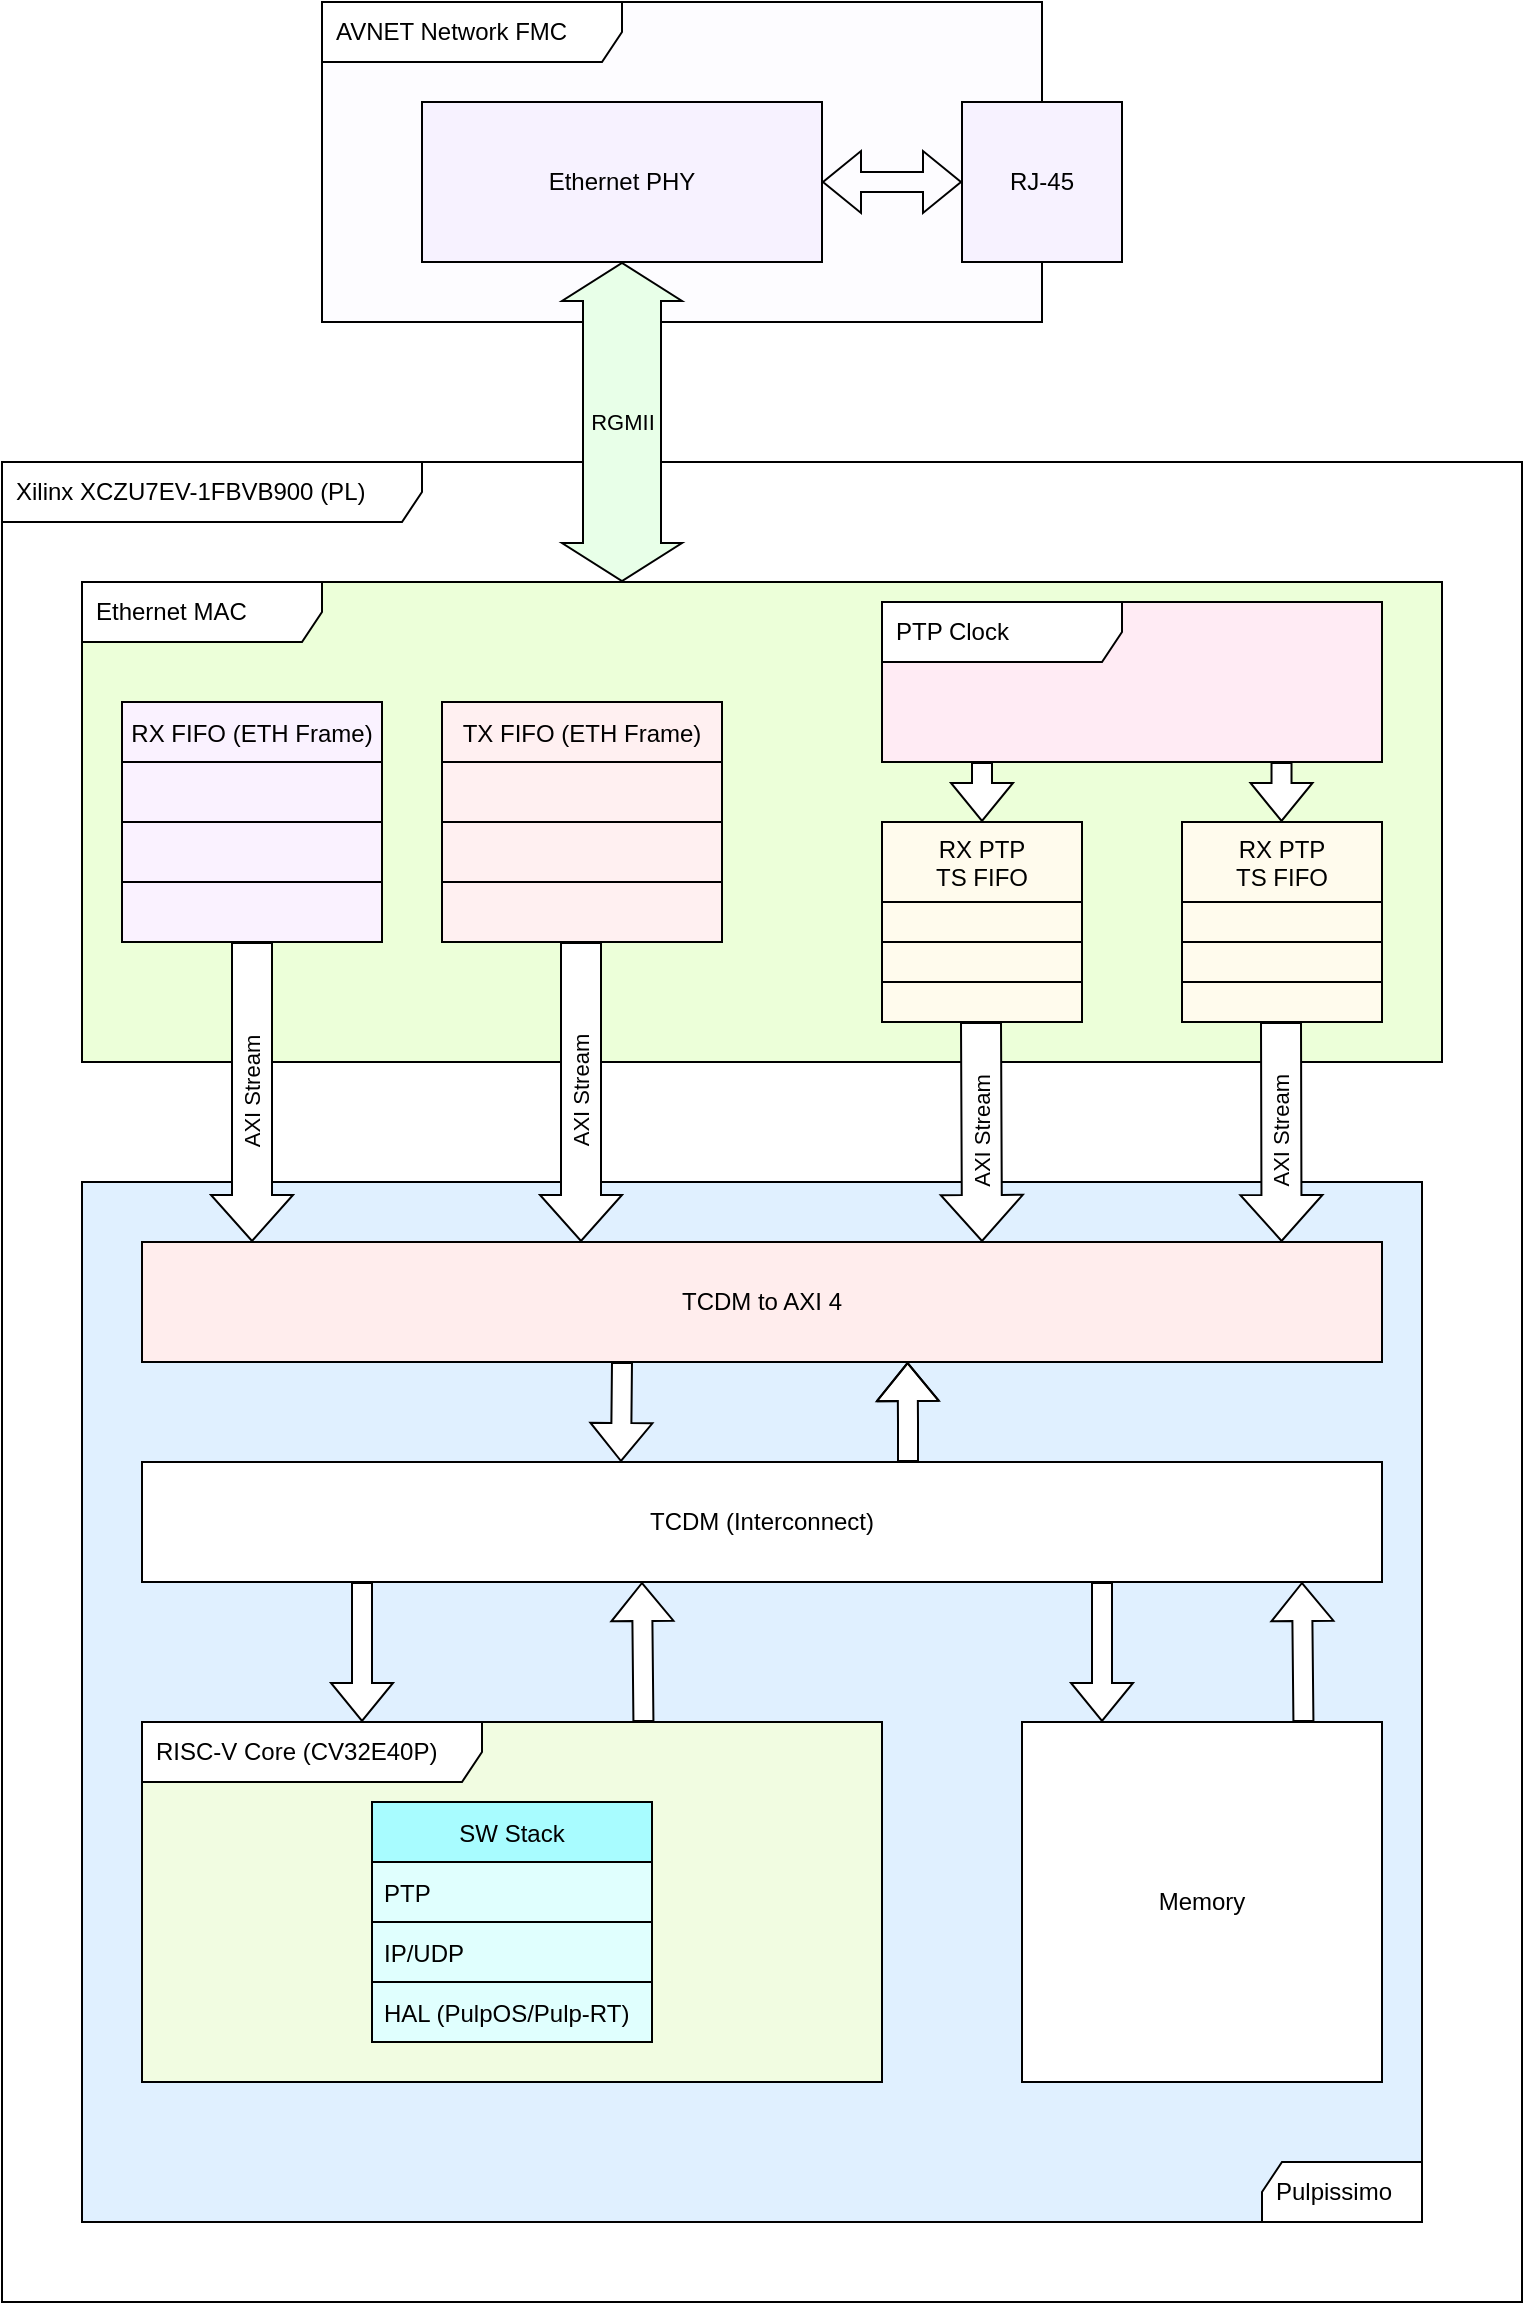 <mxfile version="15.8.7" type="github"><diagram id="mLPpQYJzLz1xqzUndZVS" name="Page-1"><mxGraphModel dx="1422" dy="752" grid="1" gridSize="10" guides="1" tooltips="1" connect="1" arrows="1" fold="1" page="1" pageScale="1" pageWidth="827" pageHeight="1169" math="0" shadow="0"><root><mxCell id="0"/><mxCell id="1" parent="0"/><mxCell id="8U_8XwLauRsZ4ZYQqi3w-3" value="Xilinx XCZU7EV-1FBVB900 (PL)" style="shape=umlFrame;whiteSpace=wrap;html=1;width=210;height=30;boundedLbl=1;verticalAlign=middle;align=left;spacingLeft=5;fillColor=default;swimlaneFillColor=#ffffff;" parent="1" vertex="1"><mxGeometry x="40" y="240" width="760" height="920" as="geometry"/></mxCell><mxCell id="8U_8XwLauRsZ4ZYQqi3w-2" value="&lt;div&gt;Ethernet MAC&lt;/div&gt;" style="shape=umlFrame;whiteSpace=wrap;html=1;width=120;height=30;boundedLbl=1;verticalAlign=middle;align=left;spacingLeft=5;fillColor=#FFFFFF;swimlaneFillColor=#ECFFD9;" parent="1" vertex="1"><mxGeometry x="80" y="300" width="680" height="240" as="geometry"/></mxCell><mxCell id="9wRkoVYpAe7Pgj8xl5cS-7" value="" style="group" parent="1" vertex="1" connectable="0"><mxGeometry x="200" y="10" width="400" height="160" as="geometry"/></mxCell><mxCell id="9wRkoVYpAe7Pgj8xl5cS-1" value="AVNET Network FMC" style="shape=umlFrame;whiteSpace=wrap;html=1;width=150;height=30;boundedLbl=1;verticalAlign=middle;align=left;spacingLeft=5;fillColor=#FFFFFF;swimlaneFillColor=#FDFCFF;" parent="9wRkoVYpAe7Pgj8xl5cS-7" vertex="1"><mxGeometry width="360" height="160" as="geometry"/></mxCell><mxCell id="9wRkoVYpAe7Pgj8xl5cS-3" value="&lt;span style=&quot;&quot;&gt;RJ-45&lt;/span&gt;" style="rounded=0;whiteSpace=wrap;html=1;labelBackgroundColor=none;fillColor=#F7F2FF;" parent="9wRkoVYpAe7Pgj8xl5cS-7" vertex="1"><mxGeometry x="320" y="50" width="80" height="80" as="geometry"/></mxCell><mxCell id="9wRkoVYpAe7Pgj8xl5cS-4" value="Ethernet PHY" style="rounded=0;whiteSpace=wrap;html=1;labelBackgroundColor=none;fillColor=#F7F2FF;" parent="9wRkoVYpAe7Pgj8xl5cS-7" vertex="1"><mxGeometry x="50" y="50" width="200" height="80" as="geometry"/></mxCell><mxCell id="9wRkoVYpAe7Pgj8xl5cS-6" value="" style="shape=flexArrow;endArrow=classic;startArrow=classic;html=1;rounded=0;fontColor=none;entryX=0;entryY=0.5;entryDx=0;entryDy=0;exitX=1;exitY=0.5;exitDx=0;exitDy=0;" parent="9wRkoVYpAe7Pgj8xl5cS-7" source="9wRkoVYpAe7Pgj8xl5cS-4" target="9wRkoVYpAe7Pgj8xl5cS-3" edge="1"><mxGeometry width="100" height="100" relative="1" as="geometry"><mxPoint x="200" y="150" as="sourcePoint"/><mxPoint x="300" y="50" as="targetPoint"/></mxGeometry></mxCell><mxCell id="9wRkoVYpAe7Pgj8xl5cS-8" value="RGMII" style="shape=flexArrow;endArrow=classic;startArrow=classic;html=1;rounded=0;fontColor=none;entryX=0.5;entryY=1;entryDx=0;entryDy=0;width=39;fillColor=#E8FFE8;labelBackgroundColor=none;" parent="1" target="9wRkoVYpAe7Pgj8xl5cS-4" edge="1"><mxGeometry width="100" height="100" relative="1" as="geometry"><mxPoint x="350" y="300" as="sourcePoint"/><mxPoint x="690" y="390" as="targetPoint"/></mxGeometry></mxCell><mxCell id="9wRkoVYpAe7Pgj8xl5cS-9" value="TX FIFO (ETH Frame)" style="swimlane;fontStyle=0;childLayout=stackLayout;horizontal=1;startSize=30;horizontalStack=0;resizeParent=1;resizeParentMax=0;resizeLast=0;collapsible=1;marginBottom=0;labelBackgroundColor=none;fontColor=none;fillColor=#FFF0F1;" parent="1" vertex="1"><mxGeometry x="260" y="360" width="140" height="120" as="geometry"/></mxCell><mxCell id="9wRkoVYpAe7Pgj8xl5cS-10" value="  " style="text;strokeColor=default;fillColor=#FFF0F1;align=left;verticalAlign=middle;spacingLeft=4;spacingRight=4;overflow=hidden;points=[[0,0.5],[1,0.5]];portConstraint=eastwest;rotatable=0;labelBackgroundColor=none;fontColor=none;labelBorderColor=none;" parent="9wRkoVYpAe7Pgj8xl5cS-9" vertex="1"><mxGeometry y="30" width="140" height="30" as="geometry"/></mxCell><mxCell id="9wRkoVYpAe7Pgj8xl5cS-11" value=" " style="text;strokeColor=default;fillColor=#FFF0F1;align=left;verticalAlign=middle;spacingLeft=4;spacingRight=4;overflow=hidden;points=[[0,0.5],[1,0.5]];portConstraint=eastwest;rotatable=0;labelBackgroundColor=none;fontColor=none;" parent="9wRkoVYpAe7Pgj8xl5cS-9" vertex="1"><mxGeometry y="60" width="140" height="30" as="geometry"/></mxCell><mxCell id="9wRkoVYpAe7Pgj8xl5cS-12" value=" " style="text;strokeColor=default;fillColor=#FFF0F1;align=left;verticalAlign=middle;spacingLeft=4;spacingRight=4;overflow=hidden;points=[[0,0.5],[1,0.5]];portConstraint=eastwest;rotatable=0;labelBackgroundColor=none;fontColor=none;" parent="9wRkoVYpAe7Pgj8xl5cS-9" vertex="1"><mxGeometry y="90" width="140" height="30" as="geometry"/></mxCell><mxCell id="9wRkoVYpAe7Pgj8xl5cS-14" value="RX FIFO (ETH Frame)" style="swimlane;fontStyle=0;childLayout=stackLayout;horizontal=1;startSize=30;horizontalStack=0;resizeParent=1;resizeParentMax=0;resizeLast=0;collapsible=1;marginBottom=0;labelBackgroundColor=none;fontColor=none;fillColor=#FAF2FF;" parent="1" vertex="1"><mxGeometry x="100" y="360" width="130" height="120" as="geometry"/></mxCell><mxCell id="9wRkoVYpAe7Pgj8xl5cS-15" value="  " style="text;strokeColor=default;fillColor=#FAF2FF;align=left;verticalAlign=middle;spacingLeft=4;spacingRight=4;overflow=hidden;points=[[0,0.5],[1,0.5]];portConstraint=eastwest;rotatable=0;labelBackgroundColor=none;fontColor=none;labelBorderColor=none;" parent="9wRkoVYpAe7Pgj8xl5cS-14" vertex="1"><mxGeometry y="30" width="130" height="30" as="geometry"/></mxCell><mxCell id="9wRkoVYpAe7Pgj8xl5cS-16" value=" " style="text;strokeColor=default;fillColor=#FAF2FF;align=left;verticalAlign=middle;spacingLeft=4;spacingRight=4;overflow=hidden;points=[[0,0.5],[1,0.5]];portConstraint=eastwest;rotatable=0;labelBackgroundColor=none;fontColor=none;" parent="9wRkoVYpAe7Pgj8xl5cS-14" vertex="1"><mxGeometry y="60" width="130" height="30" as="geometry"/></mxCell><mxCell id="9wRkoVYpAe7Pgj8xl5cS-17" value=" " style="text;strokeColor=default;fillColor=#FAF2FF;align=left;verticalAlign=middle;spacingLeft=4;spacingRight=4;overflow=hidden;points=[[0,0.5],[1,0.5]];portConstraint=eastwest;rotatable=0;labelBackgroundColor=none;fontColor=none;" parent="9wRkoVYpAe7Pgj8xl5cS-14" vertex="1"><mxGeometry y="90" width="130" height="30" as="geometry"/></mxCell><mxCell id="9wRkoVYpAe7Pgj8xl5cS-18" value="RX PTP &#xA;TS FIFO" style="swimlane;fontStyle=0;childLayout=stackLayout;horizontal=1;startSize=40;horizontalStack=0;resizeParent=1;resizeParentMax=0;resizeLast=0;collapsible=1;marginBottom=0;labelBackgroundColor=none;fontColor=none;fillColor=#FFFBED;" parent="1" vertex="1"><mxGeometry x="480" y="420" width="100" height="100" as="geometry"/></mxCell><mxCell id="9wRkoVYpAe7Pgj8xl5cS-19" value="  " style="text;strokeColor=default;fillColor=#FFFBED;align=left;verticalAlign=middle;spacingLeft=4;spacingRight=4;overflow=hidden;points=[[0,0.5],[1,0.5]];portConstraint=eastwest;rotatable=0;labelBackgroundColor=none;fontColor=none;labelBorderColor=none;" parent="9wRkoVYpAe7Pgj8xl5cS-18" vertex="1"><mxGeometry y="40" width="100" height="20" as="geometry"/></mxCell><mxCell id="9wRkoVYpAe7Pgj8xl5cS-20" value=" " style="text;strokeColor=default;fillColor=#FFFBED;align=left;verticalAlign=middle;spacingLeft=4;spacingRight=4;overflow=hidden;points=[[0,0.5],[1,0.5]];portConstraint=eastwest;rotatable=0;labelBackgroundColor=none;fontColor=none;" parent="9wRkoVYpAe7Pgj8xl5cS-18" vertex="1"><mxGeometry y="60" width="100" height="20" as="geometry"/></mxCell><mxCell id="9wRkoVYpAe7Pgj8xl5cS-21" value=" " style="text;strokeColor=default;fillColor=#FFFBED;align=left;verticalAlign=middle;spacingLeft=4;spacingRight=4;overflow=hidden;points=[[0,0.5],[1,0.5]];portConstraint=eastwest;rotatable=0;labelBackgroundColor=none;fontColor=none;" parent="9wRkoVYpAe7Pgj8xl5cS-18" vertex="1"><mxGeometry y="80" width="100" height="20" as="geometry"/></mxCell><mxCell id="9wRkoVYpAe7Pgj8xl5cS-26" value="PTP Clock" style="shape=umlFrame;whiteSpace=wrap;html=1;width=120;height=30;boundedLbl=1;verticalAlign=middle;align=left;spacingLeft=5;fillColor=#FFFFFF;swimlaneFillColor=#FFEBF4;" parent="1" vertex="1"><mxGeometry x="480" y="310" width="250" height="80" as="geometry"/></mxCell><mxCell id="9wRkoVYpAe7Pgj8xl5cS-29" value="Pulpissimo" style="shape=umlFrame;whiteSpace=wrap;html=1;width=80;height=30;boundedLbl=1;verticalAlign=middle;align=left;spacingLeft=5;fillColor=#FFFFFF;swimlaneFillColor=#E0F0FF;direction=west;" parent="1" vertex="1"><mxGeometry x="80" y="600" width="670" height="520" as="geometry"/></mxCell><mxCell id="9wRkoVYpAe7Pgj8xl5cS-30" value="TCDM to AXI 4" style="rounded=0;whiteSpace=wrap;html=1;glass=0;labelBackgroundColor=none;labelBorderColor=none;fontColor=none;strokeColor=default;fillColor=#FFEDED;" parent="1" vertex="1"><mxGeometry x="110" y="630" width="620" height="60" as="geometry"/></mxCell><mxCell id="9wRkoVYpAe7Pgj8xl5cS-32" value="AXI Stream" style="shape=flexArrow;endArrow=classic;html=1;rounded=0;labelBackgroundColor=default;fontColor=none;fillColor=#FFFFFF;orthogonal=1;horizontal=0;width=20;endSize=7.33;" parent="1" source="9wRkoVYpAe7Pgj8xl5cS-17" edge="1"><mxGeometry width="50" height="50" relative="1" as="geometry"><mxPoint x="360" y="600" as="sourcePoint"/><mxPoint x="165" y="630" as="targetPoint"/></mxGeometry></mxCell><mxCell id="9wRkoVYpAe7Pgj8xl5cS-37" value="TCDM (Interconnect)" style="rounded=0;whiteSpace=wrap;html=1;glass=0;labelBackgroundColor=none;labelBorderColor=none;fontColor=none;strokeColor=default;fillColor=#FFFFFF;" parent="1" vertex="1"><mxGeometry x="110" y="740" width="620" height="60" as="geometry"/></mxCell><mxCell id="9wRkoVYpAe7Pgj8xl5cS-38" value="Memory" style="whiteSpace=wrap;html=1;aspect=fixed;glass=0;labelBackgroundColor=none;labelBorderColor=none;fontColor=none;strokeColor=default;fillColor=default;gradientColor=none;" parent="1" vertex="1"><mxGeometry x="550" y="870" width="180" height="180" as="geometry"/></mxCell><mxCell id="9wRkoVYpAe7Pgj8xl5cS-39" value="" style="shape=flexArrow;endArrow=classic;html=1;rounded=0;labelBackgroundColor=none;fontColor=none;fillColor=#FFFFFF;orthogonal=1;" parent="1" edge="1"><mxGeometry width="50" height="50" relative="1" as="geometry"><mxPoint x="350" y="690" as="sourcePoint"/><mxPoint x="349.5" y="740" as="targetPoint"/></mxGeometry></mxCell><mxCell id="9wRkoVYpAe7Pgj8xl5cS-40" value="" style="shape=flexArrow;endArrow=classic;html=1;rounded=0;labelBackgroundColor=none;fontColor=none;fillColor=#FFFFFF;entryX=0.569;entryY=1;entryDx=0;entryDy=0;entryPerimeter=0;" parent="1" edge="1"><mxGeometry width="50" height="50" relative="1" as="geometry"><mxPoint x="493" y="740" as="sourcePoint"/><mxPoint x="492.78" y="690" as="targetPoint"/><Array as="points"><mxPoint x="493" y="720"/></Array></mxGeometry></mxCell><mxCell id="9wRkoVYpAe7Pgj8xl5cS-44" value="RISC-V Core (CV32E40P)" style="shape=umlFrame;whiteSpace=wrap;html=1;width=170;height=30;boundedLbl=1;verticalAlign=middle;align=left;spacingLeft=5;fillColor=#FFFFFF;swimlaneFillColor=#F1FCE1;direction=east;" parent="1" vertex="1"><mxGeometry x="110" y="870" width="370" height="180" as="geometry"/></mxCell><mxCell id="9wRkoVYpAe7Pgj8xl5cS-49" value="RX PTP &#xA;TS FIFO" style="swimlane;fontStyle=0;childLayout=stackLayout;horizontal=1;startSize=40;horizontalStack=0;resizeParent=1;resizeParentMax=0;resizeLast=0;collapsible=1;marginBottom=0;labelBackgroundColor=none;fontColor=none;fillColor=#FFFBED;" parent="1" vertex="1"><mxGeometry x="630" y="420" width="100" height="100" as="geometry"/></mxCell><mxCell id="9wRkoVYpAe7Pgj8xl5cS-50" value="  " style="text;strokeColor=default;fillColor=#FFFBED;align=left;verticalAlign=middle;spacingLeft=4;spacingRight=4;overflow=hidden;points=[[0,0.5],[1,0.5]];portConstraint=eastwest;rotatable=0;labelBackgroundColor=none;fontColor=none;labelBorderColor=none;" parent="9wRkoVYpAe7Pgj8xl5cS-49" vertex="1"><mxGeometry y="40" width="100" height="20" as="geometry"/></mxCell><mxCell id="9wRkoVYpAe7Pgj8xl5cS-51" value=" " style="text;strokeColor=default;fillColor=#FFFBED;align=left;verticalAlign=middle;spacingLeft=4;spacingRight=4;overflow=hidden;points=[[0,0.5],[1,0.5]];portConstraint=eastwest;rotatable=0;labelBackgroundColor=none;fontColor=none;" parent="9wRkoVYpAe7Pgj8xl5cS-49" vertex="1"><mxGeometry y="60" width="100" height="20" as="geometry"/></mxCell><mxCell id="9wRkoVYpAe7Pgj8xl5cS-52" value=" " style="text;strokeColor=default;fillColor=#FFFBED;align=left;verticalAlign=middle;spacingLeft=4;spacingRight=4;overflow=hidden;points=[[0,0.5],[1,0.5]];portConstraint=eastwest;rotatable=0;labelBackgroundColor=none;fontColor=none;" parent="9wRkoVYpAe7Pgj8xl5cS-49" vertex="1"><mxGeometry y="80" width="100" height="20" as="geometry"/></mxCell><mxCell id="9wRkoVYpAe7Pgj8xl5cS-54" value="" style="shape=flexArrow;endArrow=classic;html=1;rounded=0;labelBackgroundColor=none;fontColor=none;fillColor=#FFFFFF;entryX=0.5;entryY=0;entryDx=0;entryDy=0;orthogonal=1;" parent="1" target="9wRkoVYpAe7Pgj8xl5cS-18" edge="1"><mxGeometry width="50" height="50" relative="1" as="geometry"><mxPoint x="530" y="390" as="sourcePoint"/><mxPoint x="310" y="550" as="targetPoint"/></mxGeometry></mxCell><mxCell id="9wRkoVYpAe7Pgj8xl5cS-56" value="" style="shape=flexArrow;endArrow=classic;html=1;rounded=0;labelBackgroundColor=none;fontColor=none;fillColor=#FFFFFF;entryX=0.5;entryY=0;entryDx=0;entryDy=0;orthogonal=1;" parent="1" edge="1"><mxGeometry width="50" height="50" relative="1" as="geometry"><mxPoint x="679.76" y="390" as="sourcePoint"/><mxPoint x="679.76" y="420" as="targetPoint"/></mxGeometry></mxCell><mxCell id="9wRkoVYpAe7Pgj8xl5cS-62" value="" style="shape=flexArrow;endArrow=classic;html=1;rounded=0;labelBackgroundColor=none;fontColor=none;fillColor=#FFFFFF;orthogonal=1;" parent="1" edge="1"><mxGeometry width="50" height="50" relative="1" as="geometry"><mxPoint x="220" y="800" as="sourcePoint"/><mxPoint x="220" y="870" as="targetPoint"/></mxGeometry></mxCell><mxCell id="9wRkoVYpAe7Pgj8xl5cS-64" value="" style="shape=flexArrow;endArrow=classic;html=1;rounded=0;labelBackgroundColor=none;fontColor=none;fillColor=#FFFFFF;exitX=0.356;exitY=0.01;exitDx=0;exitDy=0;exitPerimeter=0;" parent="1" edge="1"><mxGeometry width="50" height="50" relative="1" as="geometry"><mxPoint x="360.72" y="870.0" as="sourcePoint"/><mxPoint x="360" y="800" as="targetPoint"/></mxGeometry></mxCell><mxCell id="9wRkoVYpAe7Pgj8xl5cS-65" value="" style="shape=flexArrow;endArrow=classic;html=1;rounded=0;labelBackgroundColor=none;fontColor=none;fillColor=#FFFFFF;exitX=0.356;exitY=0.01;exitDx=0;exitDy=0;exitPerimeter=0;" parent="1" edge="1"><mxGeometry width="50" height="50" relative="1" as="geometry"><mxPoint x="690.72" y="870" as="sourcePoint"/><mxPoint x="690" y="800" as="targetPoint"/></mxGeometry></mxCell><mxCell id="9wRkoVYpAe7Pgj8xl5cS-66" value="" style="shape=flexArrow;endArrow=classic;html=1;rounded=0;labelBackgroundColor=none;fontColor=none;fillColor=#FFFFFF;orthogonal=1;" parent="1" edge="1"><mxGeometry width="50" height="50" relative="1" as="geometry"><mxPoint x="590" y="800" as="sourcePoint"/><mxPoint x="590" y="870" as="targetPoint"/></mxGeometry></mxCell><mxCell id="9wRkoVYpAe7Pgj8xl5cS-68" value="SW Stack" style="swimlane;fontStyle=0;childLayout=stackLayout;horizontal=1;startSize=30;horizontalStack=0;resizeParent=1;resizeParentMax=0;resizeLast=0;collapsible=1;marginBottom=0;glass=0;labelBackgroundColor=none;labelBorderColor=none;fontColor=none;strokeColor=default;fillColor=#A8FCFF;gradientColor=none;" parent="1" vertex="1"><mxGeometry x="225" y="910" width="140" height="120" as="geometry"/></mxCell><mxCell id="9wRkoVYpAe7Pgj8xl5cS-69" value="PTP" style="text;strokeColor=default;fillColor=#E0FFFE;align=left;verticalAlign=middle;spacingLeft=4;spacingRight=4;overflow=hidden;points=[[0,0.5],[1,0.5]];portConstraint=eastwest;rotatable=0;glass=0;labelBackgroundColor=none;labelBorderColor=none;fontColor=none;" parent="9wRkoVYpAe7Pgj8xl5cS-68" vertex="1"><mxGeometry y="30" width="140" height="30" as="geometry"/></mxCell><mxCell id="9wRkoVYpAe7Pgj8xl5cS-70" value="IP/UDP" style="text;strokeColor=default;fillColor=#E0FFFE;align=left;verticalAlign=middle;spacingLeft=4;spacingRight=4;overflow=hidden;points=[[0,0.5],[1,0.5]];portConstraint=eastwest;rotatable=0;glass=0;labelBackgroundColor=none;labelBorderColor=none;fontColor=none;" parent="9wRkoVYpAe7Pgj8xl5cS-68" vertex="1"><mxGeometry y="60" width="140" height="30" as="geometry"/></mxCell><mxCell id="9wRkoVYpAe7Pgj8xl5cS-71" value="HAL (PulpOS/Pulp-RT)" style="text;strokeColor=default;fillColor=#E0FFFE;align=left;verticalAlign=middle;spacingLeft=4;spacingRight=4;overflow=hidden;points=[[0,0.5],[1,0.5]];portConstraint=eastwest;rotatable=0;glass=0;labelBackgroundColor=none;labelBorderColor=none;fontColor=none;" parent="9wRkoVYpAe7Pgj8xl5cS-68" vertex="1"><mxGeometry y="90" width="140" height="30" as="geometry"/></mxCell><mxCell id="0bZ0CAgHgtpychcCBRZJ-1" value="AXI Stream" style="shape=flexArrow;endArrow=classic;html=1;rounded=0;labelBackgroundColor=default;fontColor=none;fillColor=#FFFFFF;orthogonal=1;horizontal=0;width=20;endSize=7.33;" edge="1" parent="1"><mxGeometry width="50" height="50" relative="1" as="geometry"><mxPoint x="329.5" y="480" as="sourcePoint"/><mxPoint x="329.5" y="630" as="targetPoint"/></mxGeometry></mxCell><mxCell id="0bZ0CAgHgtpychcCBRZJ-2" value="AXI Stream" style="shape=flexArrow;endArrow=classic;html=1;rounded=0;labelBackgroundColor=default;fontColor=none;fillColor=#FFFFFF;orthogonal=1;horizontal=0;width=20;endSize=7.33;" edge="1" parent="1"><mxGeometry width="50" height="50" relative="1" as="geometry"><mxPoint x="529.5" y="520" as="sourcePoint"/><mxPoint x="530" y="630" as="targetPoint"/></mxGeometry></mxCell><mxCell id="0bZ0CAgHgtpychcCBRZJ-3" value="AXI Stream" style="shape=flexArrow;endArrow=classic;html=1;rounded=0;labelBackgroundColor=default;fontColor=none;fillColor=#FFFFFF;orthogonal=1;horizontal=0;width=20;endSize=7.33;entryX=0.919;entryY=0;entryDx=0;entryDy=0;entryPerimeter=0;" edge="1" parent="1" target="9wRkoVYpAe7Pgj8xl5cS-30"><mxGeometry width="50" height="50" relative="1" as="geometry"><mxPoint x="679.5" y="520" as="sourcePoint"/><mxPoint x="680" y="640" as="targetPoint"/></mxGeometry></mxCell></root></mxGraphModel></diagram></mxfile>